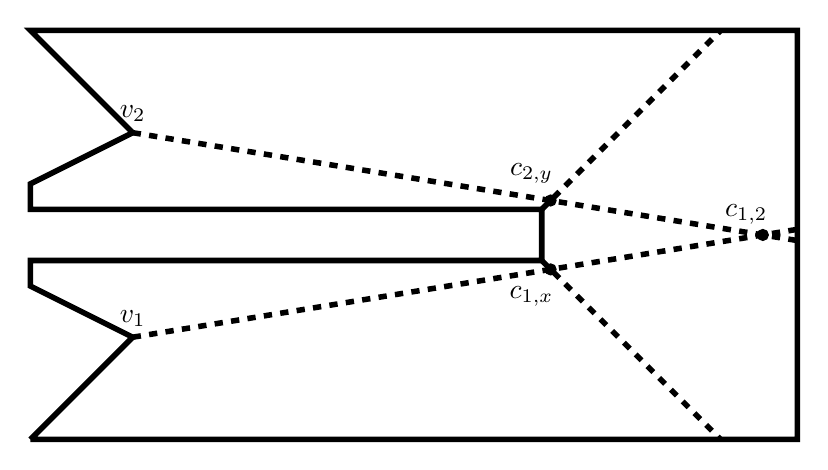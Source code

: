% This file was created by matlab2tikz v0.4.0.
% Copyright (c) 2008--2013, Nico Schlömer <nico.schloemer@gmail.com>
% All rights reserved.
% 
% The latest updates can be retrieved from
%   http://www.mathworks.com/matlabcentral/fileexchange/22022-matlab2tikz
% where you can also make suggestions and rate matlab2tikz.
% 
% % -*- root: TestingFigures.tex -*-
% 
\begin{tikzpicture}

\begin{axis}[%
width=10cm,
height=5.455cm,
scale only axis,
xmin=-10,
xmax=760,
ymin=-10,
ymax=410,
hide axis,
axis x line*=bottom,
axis y line*=left,
y post scale=1,
unit vector ratio=1 1 1
]
\addplot [
color=black,
dashed,
line width=2.0pt,
forget plot
]
table[row sep=crcr]{
100 300\\
750 194.52\\
};
\addplot [
color=black,
dashed,
line width=2.0pt,
forget plot
]
table[row sep=crcr]{
500 225\\
675 400\\
};
\addplot [
color=black,
dashed,
line width=2.0pt,
forget plot
]
table[row sep=crcr]{
500 175\\
675 0\\
};
\addplot [
color=black,
dashed,
line width=2.0pt,
forget plot
]
table[row sep=crcr]{
100 100\\
750 205.48\\
};
\addplot [
color=black,
solid,
line width=2.0pt,
forget plot
]
table[row sep=crcr]{
0 0\\
100 100\\
0 150\\
0 175\\
500 175\\
500 225\\
0 225\\
0 250\\
100 300\\
0 400\\
750 400\\
750 0\\
0 0\\
};
\addplot [
color=black,
only marks,
mark=*,
mark options={solid,fill=black},
forget plot
]
table[row sep=crcr]{
508.68 233.68\\
716.228 200\\
508.68 166.32\\
};
\node[above, inner sep=0mm, text=black]
at (axis cs:100,110,0) {$v_{1}$};
\node[above, inner sep=0mm, text=black]
at (axis cs:100,310,0) {$v_{2}$};
\node[above, inner sep=0mm, text=black]
at (axis cs:490,250,0) {$c_{2,y}$};
\node[below, inner sep=0mm, text=black]
at (axis cs:490,150,0) {$c_{1,x}$};
\node[above, inner sep=0mm, text=black]
at (axis cs:700,210,0) {$c_{1,2}$};
\end{axis}
\end{tikzpicture}%